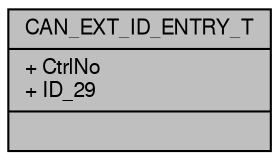 digraph "CAN_EXT_ID_ENTRY_T"
{
  edge [fontname="FreeSans",fontsize="10",labelfontname="FreeSans",labelfontsize="10"];
  node [fontname="FreeSans",fontsize="10",shape=record];
  Node1 [label="{CAN_EXT_ID_ENTRY_T\n|+ CtrlNo\l+ ID_29\l|}",height=0.2,width=0.4,color="black", fillcolor="grey75", style="filled", fontcolor="black"];
}
